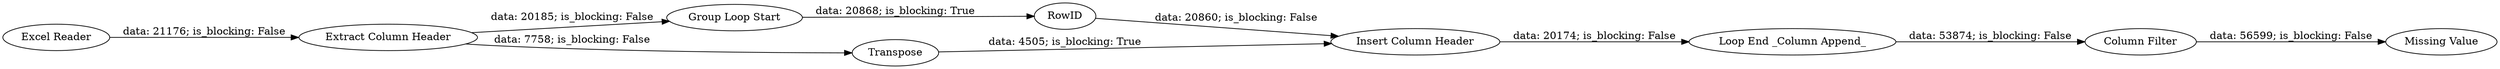 digraph {
	"-4443775117536640712_7" [label="Group Loop Start"]
	"-4443775117536640712_14" [label=Transpose]
	"-4443775117536640712_9" [label="Extract Column Header"]
	"-4443775117536640712_4" [label="Loop End _Column Append_"]
	"-4443775117536640712_1" [label="Excel Reader"]
	"-4443775117536640712_13" [label="Insert Column Header"]
	"-4443775117536640712_8" [label=RowID]
	"-4443775117536640712_11" [label="Missing Value"]
	"-4443775117536640712_10" [label="Column Filter"]
	"-4443775117536640712_10" -> "-4443775117536640712_11" [label="data: 56599; is_blocking: False"]
	"-4443775117536640712_9" -> "-4443775117536640712_14" [label="data: 7758; is_blocking: False"]
	"-4443775117536640712_7" -> "-4443775117536640712_8" [label="data: 20868; is_blocking: True"]
	"-4443775117536640712_4" -> "-4443775117536640712_10" [label="data: 53874; is_blocking: False"]
	"-4443775117536640712_13" -> "-4443775117536640712_4" [label="data: 20174; is_blocking: False"]
	"-4443775117536640712_14" -> "-4443775117536640712_13" [label="data: 4505; is_blocking: True"]
	"-4443775117536640712_8" -> "-4443775117536640712_13" [label="data: 20860; is_blocking: False"]
	"-4443775117536640712_9" -> "-4443775117536640712_7" [label="data: 20185; is_blocking: False"]
	"-4443775117536640712_1" -> "-4443775117536640712_9" [label="data: 21176; is_blocking: False"]
	rankdir=LR
}
